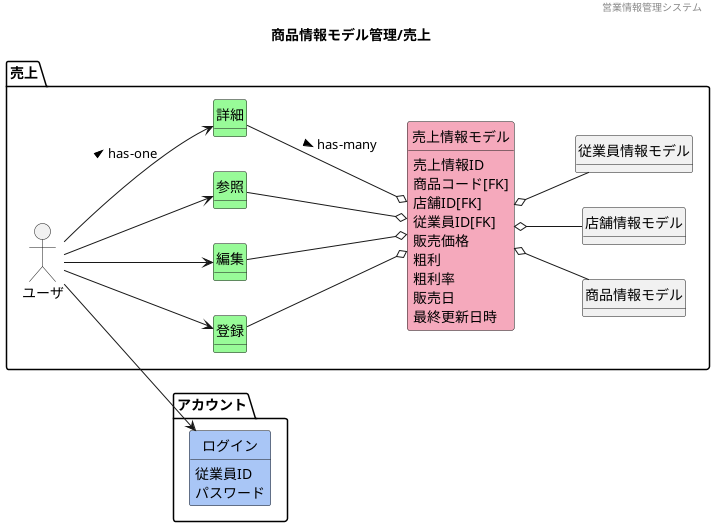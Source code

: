 @startuml ../images/商品情報モデル管理/売上
' ヘッダー
header 営業情報管理システム
' タイトル
title 商品情報モデル管理/売上
' 
hide circle
' 
hide method
left to right direction

package "アカウント"{
    class "ログイン" #A9C6F6

}

package "売上" {
    'ユーザや外部システム
    mix_actor "ユーザ"
    class "登録" #98fb98
    class "編集" #98fb98
    class "参照" #98fb98
    class "詳細" #98fb98
    class "売上情報モデル" #F5A9BC
    class "商品情報モデル"
    class "店舗情報モデル"
    class "従業員情報モデル"
}
    ' package "マスタ管理"{
    ' }
    ' class "" #F5A9BC
    ' class "" #ffd700

    'モデル同士の関係
    ユーザ --> 参照
    ユーザ --> 登録
    ユーザ --> 編集
    ユーザ --> 詳細 : > has-one
    ユーザ --> ログイン
    参照 --o 売上情報モデル
    登録 --o 売上情報モデル
    編集 --o 売上情報モデル
    詳細 --o 売上情報モデル : > has-many
    売上情報モデル o-- 商品情報モデル
    売上情報モデル o-- 店舗情報モデル
    売上情報モデル o-- 従業員情報モデル

    'ドメインクラスの属性
    売上情報モデル : 売上情報ID
    売上情報モデル : 商品コード[FK]
    売上情報モデル : 店舗ID[FK]
    売上情報モデル : 従業員ID[FK]
    売上情報モデル : 販売価格
    売上情報モデル : 粗利
    売上情報モデル : 粗利率
    売上情報モデル : 販売日
    売上情報モデル : 最終更新日時
    ログイン : 従業員ID
    ログイン : パスワード




@enduml